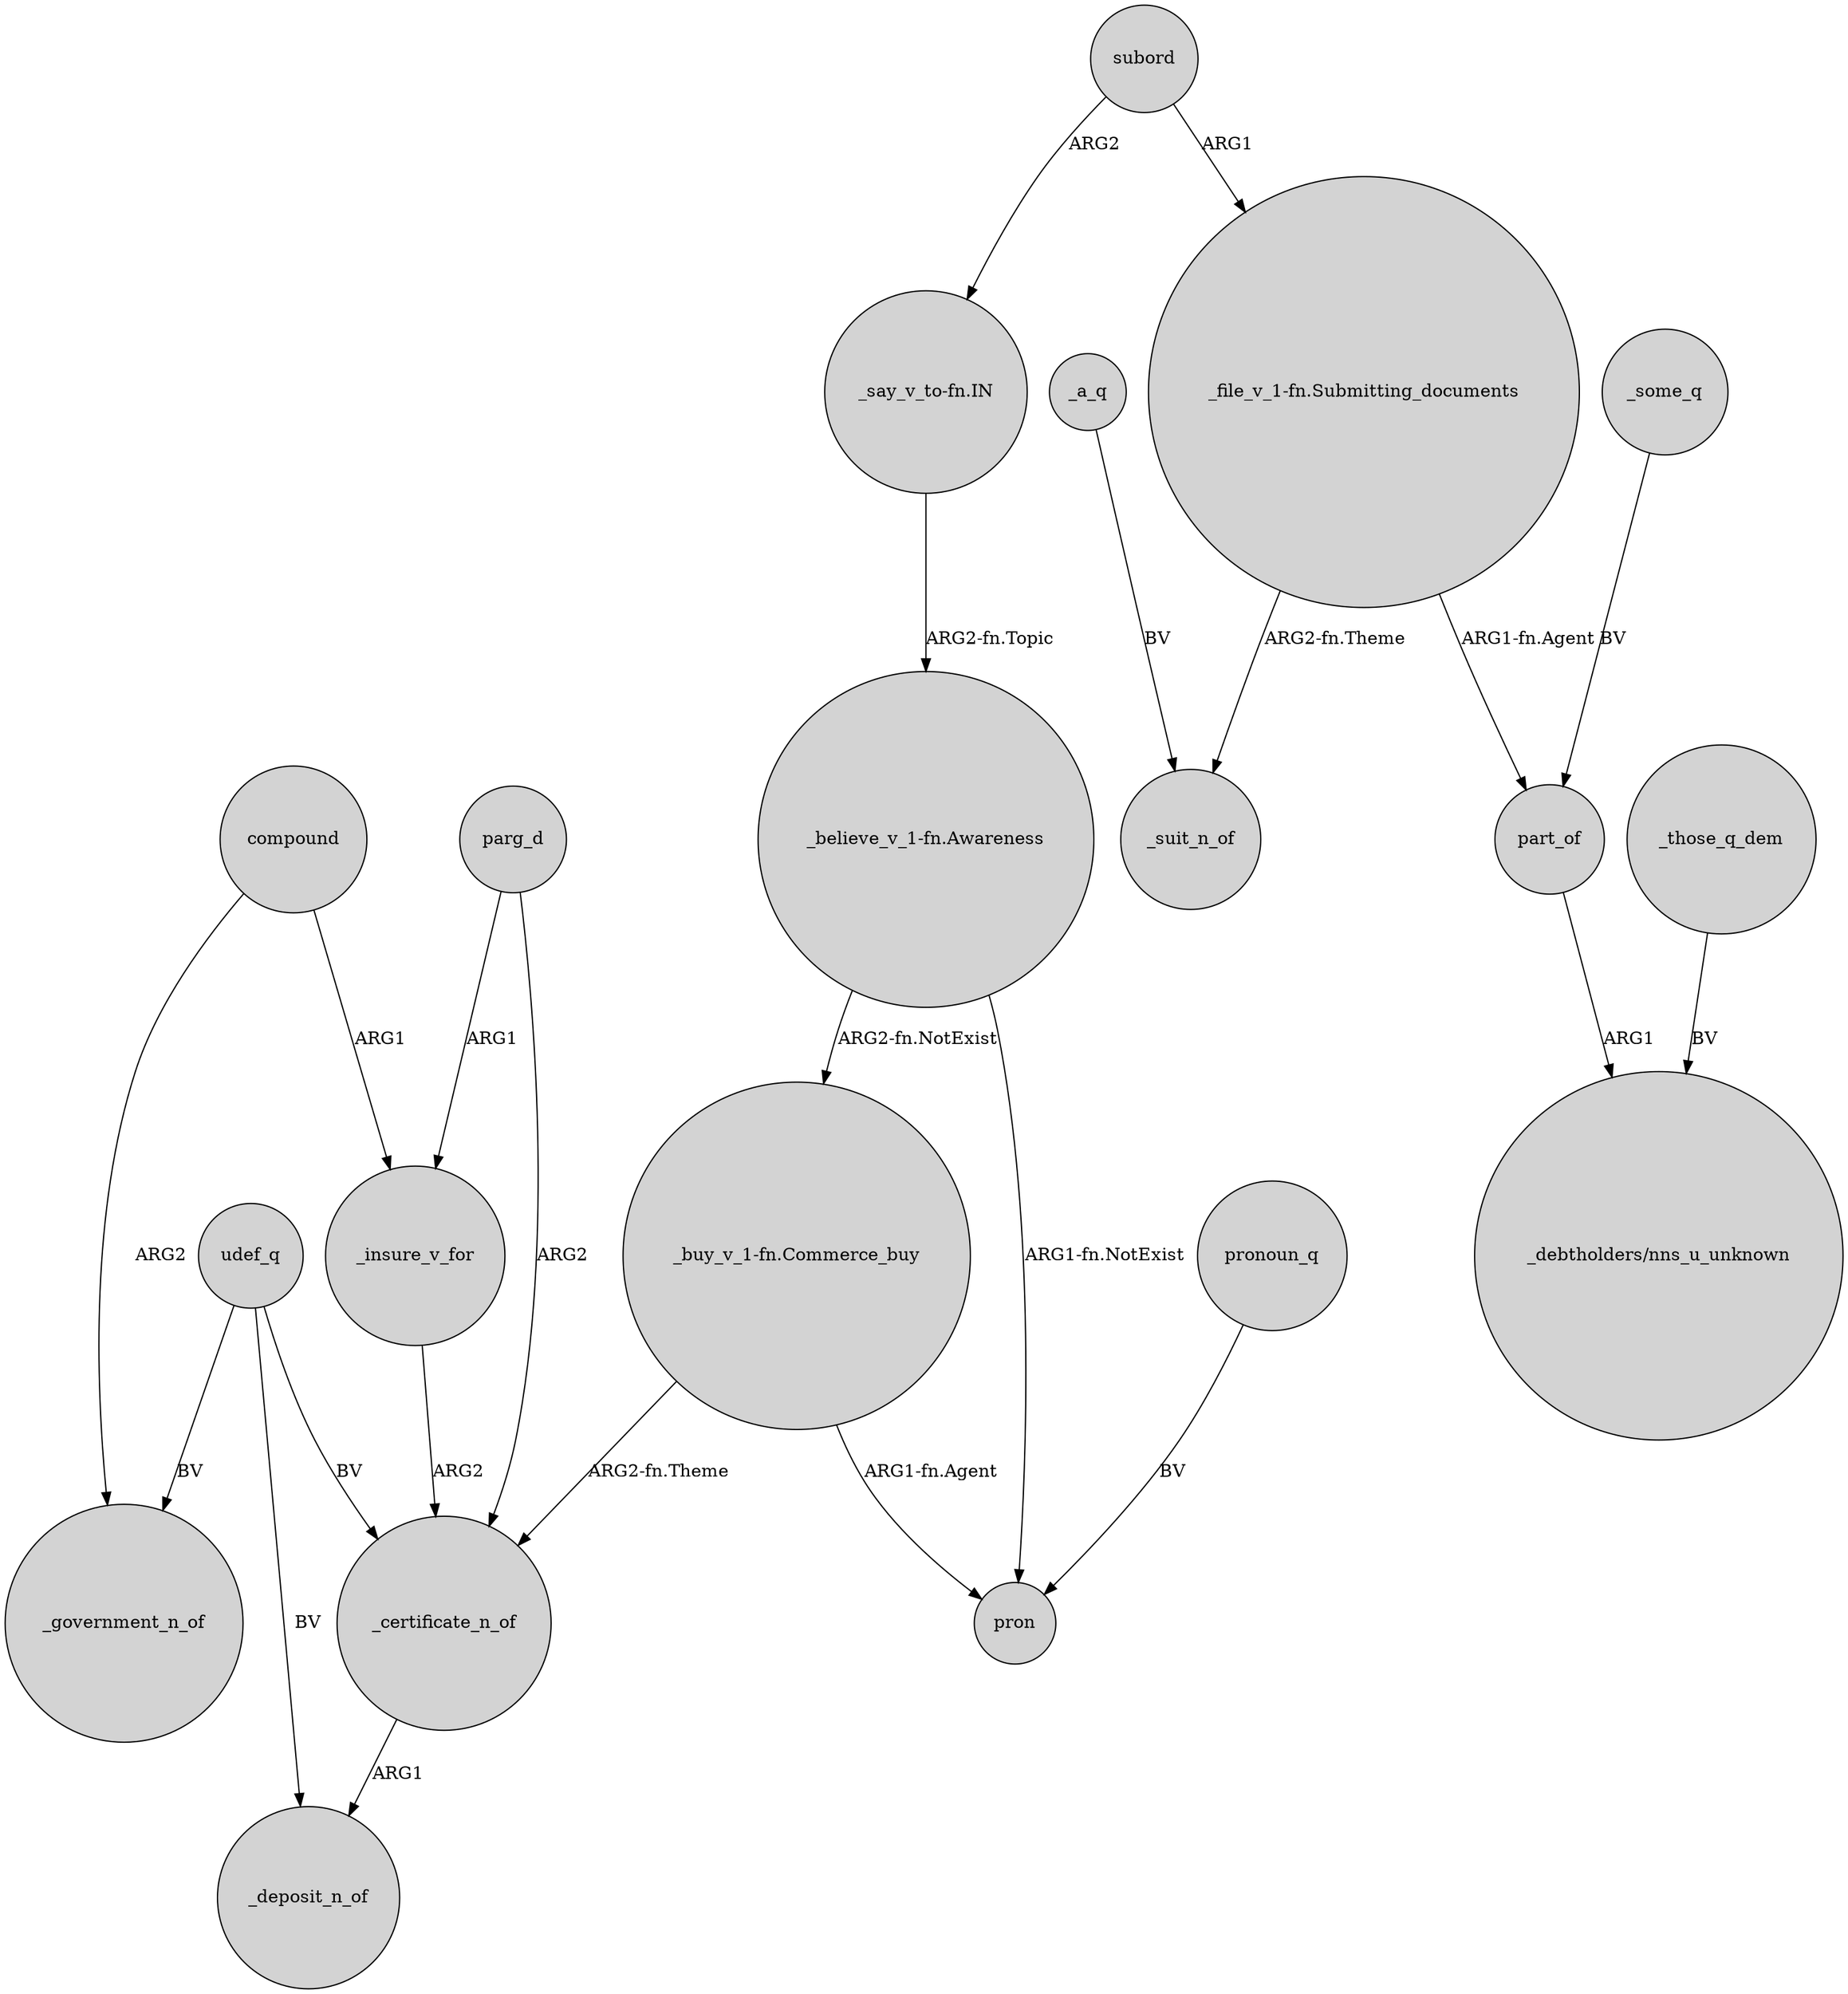 digraph {
	node [shape=circle style=filled]
	compound -> _insure_v_for [label=ARG1]
	subord -> "_file_v_1-fn.Submitting_documents" [label=ARG1]
	compound -> _government_n_of [label=ARG2]
	udef_q -> _government_n_of [label=BV]
	"_buy_v_1-fn.Commerce_buy" -> pron [label="ARG1-fn.Agent"]
	udef_q -> _certificate_n_of [label=BV]
	"_file_v_1-fn.Submitting_documents" -> _suit_n_of [label="ARG2-fn.Theme"]
	"_believe_v_1-fn.Awareness" -> "_buy_v_1-fn.Commerce_buy" [label="ARG2-fn.NotExist"]
	_some_q -> part_of [label=BV]
	pronoun_q -> pron [label=BV]
	udef_q -> _deposit_n_of [label=BV]
	subord -> "_say_v_to-fn.IN" [label=ARG2]
	_certificate_n_of -> _deposit_n_of [label=ARG1]
	_those_q_dem -> "_debtholders/nns_u_unknown" [label=BV]
	parg_d -> _certificate_n_of [label=ARG2]
	parg_d -> _insure_v_for [label=ARG1]
	"_file_v_1-fn.Submitting_documents" -> part_of [label="ARG1-fn.Agent"]
	part_of -> "_debtholders/nns_u_unknown" [label=ARG1]
	"_say_v_to-fn.IN" -> "_believe_v_1-fn.Awareness" [label="ARG2-fn.Topic"]
	_insure_v_for -> _certificate_n_of [label=ARG2]
	_a_q -> _suit_n_of [label=BV]
	"_buy_v_1-fn.Commerce_buy" -> _certificate_n_of [label="ARG2-fn.Theme"]
	"_believe_v_1-fn.Awareness" -> pron [label="ARG1-fn.NotExist"]
}
